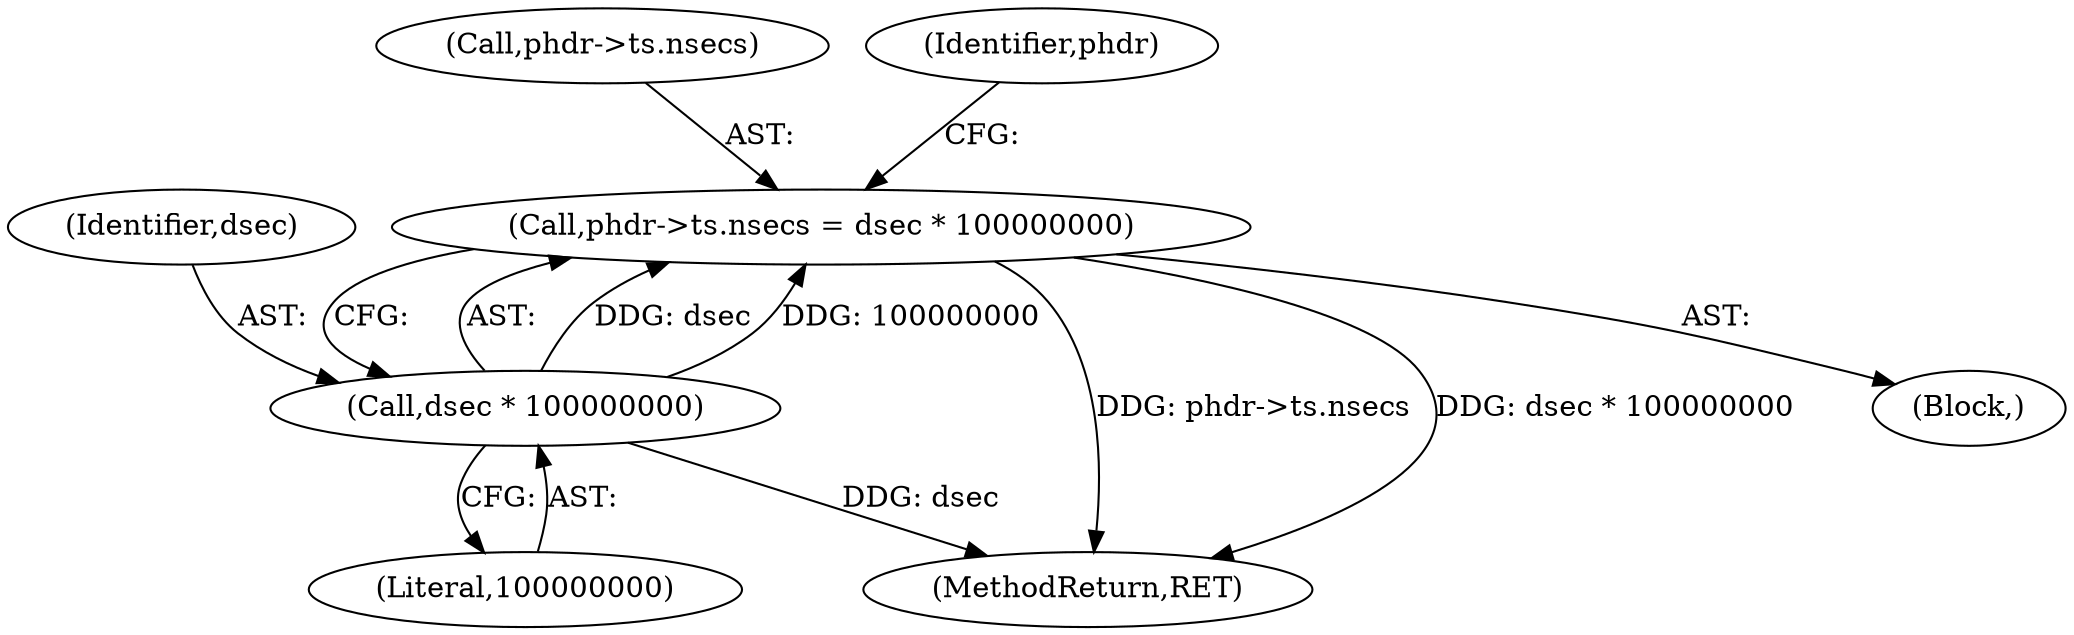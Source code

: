 digraph "0_wireshark_11edc83b98a61e890d7bb01855389d40e984ea82@pointer" {
"1000205" [label="(Call,phdr->ts.nsecs = dsec * 100000000)"];
"1000211" [label="(Call,dsec * 100000000)"];
"1000206" [label="(Call,phdr->ts.nsecs)"];
"1000406" [label="(MethodReturn,RET)"];
"1000212" [label="(Identifier,dsec)"];
"1000205" [label="(Call,phdr->ts.nsecs = dsec * 100000000)"];
"1000213" [label="(Literal,100000000)"];
"1000211" [label="(Call,dsec * 100000000)"];
"1000119" [label="(Block,)"];
"1000216" [label="(Identifier,phdr)"];
"1000205" -> "1000119"  [label="AST: "];
"1000205" -> "1000211"  [label="CFG: "];
"1000206" -> "1000205"  [label="AST: "];
"1000211" -> "1000205"  [label="AST: "];
"1000216" -> "1000205"  [label="CFG: "];
"1000205" -> "1000406"  [label="DDG: phdr->ts.nsecs"];
"1000205" -> "1000406"  [label="DDG: dsec * 100000000"];
"1000211" -> "1000205"  [label="DDG: dsec"];
"1000211" -> "1000205"  [label="DDG: 100000000"];
"1000211" -> "1000213"  [label="CFG: "];
"1000212" -> "1000211"  [label="AST: "];
"1000213" -> "1000211"  [label="AST: "];
"1000211" -> "1000406"  [label="DDG: dsec"];
}
